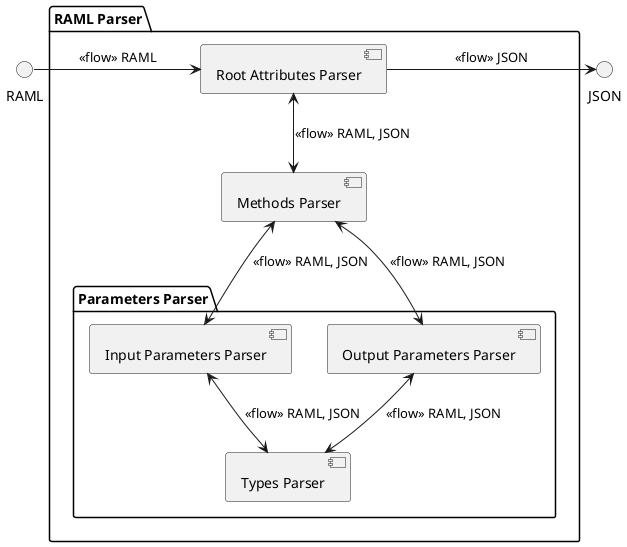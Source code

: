 @startuml

  interface RAML as raml
  interface JSON as json

  package "RAML Parser" {

    component "Root Attributes Parser" as root_parser
    component "Methods Parser" as method_parser

    package "Parameters Parser" {
      component "Input Parameters Parser" as input_params
      component "Output Parameters Parser" as output_params
      component "Types Parser" as type_parser

      input_params <-down-> type_parser : <<flow>> RAML, JSON
      output_params <-down-> type_parser : <<flow>> RAML, JSON

    }

    method_parser <-down-> input_params : <<flow>> RAML, JSON
    method_parser <-down-> output_params : <<flow>> RAML, JSON

    root_parser <-down-> method_parser : <<flow>> RAML, JSON
  }

  raml -right-> root_parser : <<flow>> RAML

  root_parser -right-> json : <<flow>> JSON

@enduml
